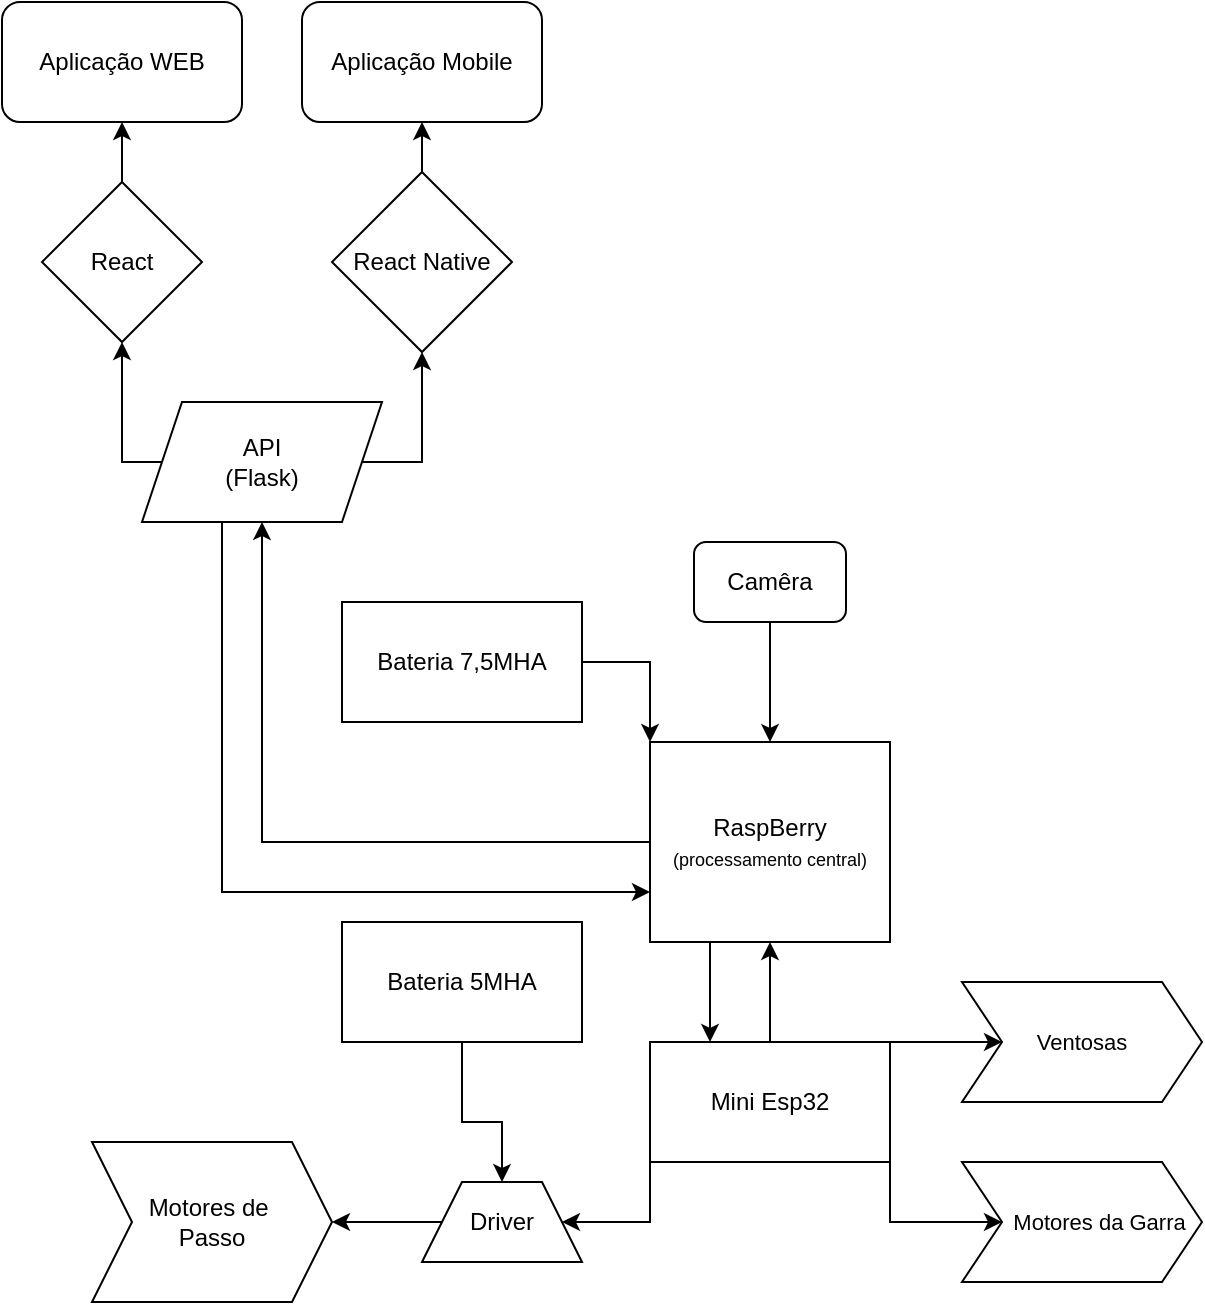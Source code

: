 <mxfile version="26.2.14">
  <diagram id="C5RBs43oDa-KdzZeNtuy" name="Page-1">
    <mxGraphModel dx="619" dy="320" grid="1" gridSize="10" guides="1" tooltips="1" connect="1" arrows="1" fold="1" page="1" pageScale="1" pageWidth="827" pageHeight="1169" math="0" shadow="0">
      <root>
        <mxCell id="WIyWlLk6GJQsqaUBKTNV-0" />
        <mxCell id="WIyWlLk6GJQsqaUBKTNV-1" parent="WIyWlLk6GJQsqaUBKTNV-0" />
        <mxCell id="f0JRwleMgveNQKI5Twcg-0" value="Aplicação WEB" style="rounded=1;whiteSpace=wrap;html=1;" vertex="1" parent="WIyWlLk6GJQsqaUBKTNV-1">
          <mxGeometry x="30" y="20" width="120" height="60" as="geometry" />
        </mxCell>
        <mxCell id="f0JRwleMgveNQKI5Twcg-1" value="Aplicação Mobile" style="rounded=1;whiteSpace=wrap;html=1;" vertex="1" parent="WIyWlLk6GJQsqaUBKTNV-1">
          <mxGeometry x="180" y="20" width="120" height="60" as="geometry" />
        </mxCell>
        <mxCell id="f0JRwleMgveNQKI5Twcg-4" value="" style="edgeStyle=orthogonalEdgeStyle;rounded=0;orthogonalLoop=1;jettySize=auto;html=1;" edge="1" parent="WIyWlLk6GJQsqaUBKTNV-1" source="f0JRwleMgveNQKI5Twcg-2" target="f0JRwleMgveNQKI5Twcg-0">
          <mxGeometry relative="1" as="geometry" />
        </mxCell>
        <mxCell id="f0JRwleMgveNQKI5Twcg-2" value="React" style="rhombus;whiteSpace=wrap;html=1;" vertex="1" parent="WIyWlLk6GJQsqaUBKTNV-1">
          <mxGeometry x="50" y="110" width="80" height="80" as="geometry" />
        </mxCell>
        <mxCell id="f0JRwleMgveNQKI5Twcg-5" value="" style="edgeStyle=orthogonalEdgeStyle;rounded=0;orthogonalLoop=1;jettySize=auto;html=1;" edge="1" parent="WIyWlLk6GJQsqaUBKTNV-1" source="f0JRwleMgveNQKI5Twcg-3" target="f0JRwleMgveNQKI5Twcg-1">
          <mxGeometry relative="1" as="geometry" />
        </mxCell>
        <mxCell id="f0JRwleMgveNQKI5Twcg-3" value="React Native" style="rhombus;whiteSpace=wrap;html=1;" vertex="1" parent="WIyWlLk6GJQsqaUBKTNV-1">
          <mxGeometry x="195" y="105" width="90" height="90" as="geometry" />
        </mxCell>
        <mxCell id="f0JRwleMgveNQKI5Twcg-7" style="edgeStyle=orthogonalEdgeStyle;rounded=0;orthogonalLoop=1;jettySize=auto;html=1;exitX=0;exitY=0.5;exitDx=0;exitDy=0;entryX=0.5;entryY=1;entryDx=0;entryDy=0;" edge="1" parent="WIyWlLk6GJQsqaUBKTNV-1" source="f0JRwleMgveNQKI5Twcg-6" target="f0JRwleMgveNQKI5Twcg-2">
          <mxGeometry relative="1" as="geometry">
            <Array as="points">
              <mxPoint x="90" y="250" />
            </Array>
          </mxGeometry>
        </mxCell>
        <mxCell id="f0JRwleMgveNQKI5Twcg-8" style="edgeStyle=orthogonalEdgeStyle;rounded=0;orthogonalLoop=1;jettySize=auto;html=1;exitX=1;exitY=0.5;exitDx=0;exitDy=0;entryX=0.5;entryY=1;entryDx=0;entryDy=0;" edge="1" parent="WIyWlLk6GJQsqaUBKTNV-1" source="f0JRwleMgveNQKI5Twcg-6" target="f0JRwleMgveNQKI5Twcg-3">
          <mxGeometry relative="1" as="geometry">
            <Array as="points">
              <mxPoint x="240" y="250" />
            </Array>
          </mxGeometry>
        </mxCell>
        <mxCell id="f0JRwleMgveNQKI5Twcg-32" style="edgeStyle=orthogonalEdgeStyle;rounded=0;orthogonalLoop=1;jettySize=auto;html=1;exitX=0.25;exitY=1;exitDx=0;exitDy=0;entryX=0;entryY=0.75;entryDx=0;entryDy=0;" edge="1" parent="WIyWlLk6GJQsqaUBKTNV-1" source="f0JRwleMgveNQKI5Twcg-6" target="f0JRwleMgveNQKI5Twcg-9">
          <mxGeometry relative="1" as="geometry">
            <Array as="points">
              <mxPoint x="140" y="280" />
              <mxPoint x="140" y="465" />
            </Array>
          </mxGeometry>
        </mxCell>
        <mxCell id="f0JRwleMgveNQKI5Twcg-6" value="API&lt;div&gt;(Flask)&lt;/div&gt;" style="shape=parallelogram;perimeter=parallelogramPerimeter;whiteSpace=wrap;html=1;fixedSize=1;size=20.0;" vertex="1" parent="WIyWlLk6GJQsqaUBKTNV-1">
          <mxGeometry x="100" y="220" width="120" height="60" as="geometry" />
        </mxCell>
        <mxCell id="f0JRwleMgveNQKI5Twcg-10" style="edgeStyle=orthogonalEdgeStyle;rounded=0;orthogonalLoop=1;jettySize=auto;html=1;exitX=0;exitY=0.5;exitDx=0;exitDy=0;entryX=0.5;entryY=1;entryDx=0;entryDy=0;" edge="1" parent="WIyWlLk6GJQsqaUBKTNV-1" source="f0JRwleMgveNQKI5Twcg-9" target="f0JRwleMgveNQKI5Twcg-6">
          <mxGeometry relative="1" as="geometry" />
        </mxCell>
        <mxCell id="f0JRwleMgveNQKI5Twcg-31" style="edgeStyle=orthogonalEdgeStyle;rounded=0;orthogonalLoop=1;jettySize=auto;html=1;exitX=0.25;exitY=1;exitDx=0;exitDy=0;entryX=0.25;entryY=0;entryDx=0;entryDy=0;" edge="1" parent="WIyWlLk6GJQsqaUBKTNV-1" source="f0JRwleMgveNQKI5Twcg-9" target="f0JRwleMgveNQKI5Twcg-11">
          <mxGeometry relative="1" as="geometry" />
        </mxCell>
        <mxCell id="f0JRwleMgveNQKI5Twcg-9" value="RaspBerry&lt;div&gt;&lt;font style=&quot;font-size: 9px;&quot;&gt;(processamento central)&lt;/font&gt;&lt;/div&gt;" style="rounded=0;whiteSpace=wrap;html=1;" vertex="1" parent="WIyWlLk6GJQsqaUBKTNV-1">
          <mxGeometry x="354" y="390" width="120" height="100" as="geometry" />
        </mxCell>
        <mxCell id="f0JRwleMgveNQKI5Twcg-15" style="edgeStyle=orthogonalEdgeStyle;rounded=0;orthogonalLoop=1;jettySize=auto;html=1;exitX=0.5;exitY=0;exitDx=0;exitDy=0;" edge="1" parent="WIyWlLk6GJQsqaUBKTNV-1" source="f0JRwleMgveNQKI5Twcg-11" target="f0JRwleMgveNQKI5Twcg-9">
          <mxGeometry relative="1" as="geometry" />
        </mxCell>
        <mxCell id="f0JRwleMgveNQKI5Twcg-19" style="edgeStyle=orthogonalEdgeStyle;rounded=0;orthogonalLoop=1;jettySize=auto;html=1;exitX=0;exitY=1;exitDx=0;exitDy=0;entryX=1;entryY=0.5;entryDx=0;entryDy=0;" edge="1" parent="WIyWlLk6GJQsqaUBKTNV-1" source="f0JRwleMgveNQKI5Twcg-11" target="f0JRwleMgveNQKI5Twcg-18">
          <mxGeometry relative="1" as="geometry">
            <Array as="points">
              <mxPoint x="354" y="630" />
            </Array>
          </mxGeometry>
        </mxCell>
        <mxCell id="f0JRwleMgveNQKI5Twcg-28" style="edgeStyle=orthogonalEdgeStyle;rounded=0;orthogonalLoop=1;jettySize=auto;html=1;exitX=1;exitY=1;exitDx=0;exitDy=0;" edge="1" parent="WIyWlLk6GJQsqaUBKTNV-1" source="f0JRwleMgveNQKI5Twcg-11" target="f0JRwleMgveNQKI5Twcg-27">
          <mxGeometry relative="1" as="geometry" />
        </mxCell>
        <mxCell id="f0JRwleMgveNQKI5Twcg-30" style="edgeStyle=orthogonalEdgeStyle;rounded=0;orthogonalLoop=1;jettySize=auto;html=1;exitX=1;exitY=0;exitDx=0;exitDy=0;" edge="1" parent="WIyWlLk6GJQsqaUBKTNV-1" source="f0JRwleMgveNQKI5Twcg-11" target="f0JRwleMgveNQKI5Twcg-29">
          <mxGeometry relative="1" as="geometry">
            <Array as="points">
              <mxPoint x="490" y="540" />
              <mxPoint x="490" y="540" />
            </Array>
          </mxGeometry>
        </mxCell>
        <mxCell id="f0JRwleMgveNQKI5Twcg-11" value="Mini Esp32" style="rounded=0;whiteSpace=wrap;html=1;" vertex="1" parent="WIyWlLk6GJQsqaUBKTNV-1">
          <mxGeometry x="354" y="540" width="120" height="60" as="geometry" />
        </mxCell>
        <mxCell id="f0JRwleMgveNQKI5Twcg-22" style="edgeStyle=orthogonalEdgeStyle;rounded=0;orthogonalLoop=1;jettySize=auto;html=1;exitX=0.5;exitY=1;exitDx=0;exitDy=0;" edge="1" parent="WIyWlLk6GJQsqaUBKTNV-1" source="f0JRwleMgveNQKI5Twcg-12" target="f0JRwleMgveNQKI5Twcg-18">
          <mxGeometry relative="1" as="geometry">
            <Array as="points">
              <mxPoint x="260" y="580" />
              <mxPoint x="280" y="580" />
            </Array>
          </mxGeometry>
        </mxCell>
        <mxCell id="f0JRwleMgveNQKI5Twcg-12" value="Bateria 5MHA" style="rounded=0;whiteSpace=wrap;html=1;" vertex="1" parent="WIyWlLk6GJQsqaUBKTNV-1">
          <mxGeometry x="200" y="480" width="120" height="60" as="geometry" />
        </mxCell>
        <mxCell id="f0JRwleMgveNQKI5Twcg-14" style="edgeStyle=orthogonalEdgeStyle;rounded=0;orthogonalLoop=1;jettySize=auto;html=1;exitX=1;exitY=0.5;exitDx=0;exitDy=0;entryX=0;entryY=0;entryDx=0;entryDy=0;" edge="1" parent="WIyWlLk6GJQsqaUBKTNV-1" source="f0JRwleMgveNQKI5Twcg-13" target="f0JRwleMgveNQKI5Twcg-9">
          <mxGeometry relative="1" as="geometry" />
        </mxCell>
        <mxCell id="f0JRwleMgveNQKI5Twcg-13" value="Bateria 7,5MHA" style="rounded=0;whiteSpace=wrap;html=1;" vertex="1" parent="WIyWlLk6GJQsqaUBKTNV-1">
          <mxGeometry x="200" y="320" width="120" height="60" as="geometry" />
        </mxCell>
        <mxCell id="f0JRwleMgveNQKI5Twcg-21" style="edgeStyle=orthogonalEdgeStyle;rounded=0;orthogonalLoop=1;jettySize=auto;html=1;exitX=0;exitY=0.5;exitDx=0;exitDy=0;" edge="1" parent="WIyWlLk6GJQsqaUBKTNV-1" source="f0JRwleMgveNQKI5Twcg-18" target="f0JRwleMgveNQKI5Twcg-20">
          <mxGeometry relative="1" as="geometry" />
        </mxCell>
        <mxCell id="f0JRwleMgveNQKI5Twcg-18" value="Driver" style="shape=trapezoid;perimeter=trapezoidPerimeter;whiteSpace=wrap;html=1;fixedSize=1;" vertex="1" parent="WIyWlLk6GJQsqaUBKTNV-1">
          <mxGeometry x="240" y="610" width="80" height="40" as="geometry" />
        </mxCell>
        <mxCell id="f0JRwleMgveNQKI5Twcg-20" value="Motores de&amp;nbsp;&lt;div&gt;Passo&lt;/div&gt;" style="shape=step;perimeter=stepPerimeter;whiteSpace=wrap;html=1;fixedSize=1;" vertex="1" parent="WIyWlLk6GJQsqaUBKTNV-1">
          <mxGeometry x="75" y="590" width="120" height="80" as="geometry" />
        </mxCell>
        <mxCell id="f0JRwleMgveNQKI5Twcg-26" style="edgeStyle=orthogonalEdgeStyle;rounded=0;orthogonalLoop=1;jettySize=auto;html=1;exitX=0.5;exitY=1;exitDx=0;exitDy=0;entryX=0.5;entryY=0;entryDx=0;entryDy=0;" edge="1" parent="WIyWlLk6GJQsqaUBKTNV-1" source="f0JRwleMgveNQKI5Twcg-25" target="f0JRwleMgveNQKI5Twcg-9">
          <mxGeometry relative="1" as="geometry" />
        </mxCell>
        <mxCell id="f0JRwleMgveNQKI5Twcg-25" value="Camêra" style="rounded=1;whiteSpace=wrap;html=1;" vertex="1" parent="WIyWlLk6GJQsqaUBKTNV-1">
          <mxGeometry x="376" y="290" width="76" height="40" as="geometry" />
        </mxCell>
        <mxCell id="f0JRwleMgveNQKI5Twcg-27" value="&lt;font style=&quot;font-size: 11px;&quot;&gt;Motores da Garra&amp;nbsp;&amp;nbsp;&lt;/font&gt;" style="shape=step;perimeter=stepPerimeter;whiteSpace=wrap;html=1;fixedSize=1;align=right;" vertex="1" parent="WIyWlLk6GJQsqaUBKTNV-1">
          <mxGeometry x="510" y="600" width="120" height="60" as="geometry" />
        </mxCell>
        <mxCell id="f0JRwleMgveNQKI5Twcg-29" value="&lt;span style=&quot;font-size: 11px;&quot;&gt;Ventosas&lt;/span&gt;" style="shape=step;perimeter=stepPerimeter;whiteSpace=wrap;html=1;fixedSize=1;align=center;" vertex="1" parent="WIyWlLk6GJQsqaUBKTNV-1">
          <mxGeometry x="510" y="510" width="120" height="60" as="geometry" />
        </mxCell>
      </root>
    </mxGraphModel>
  </diagram>
</mxfile>
